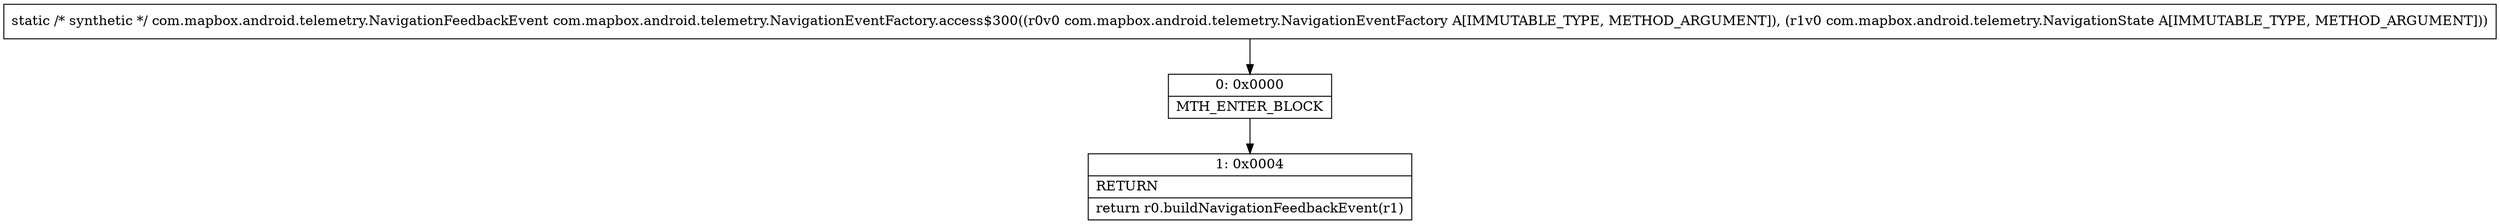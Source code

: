 digraph "CFG forcom.mapbox.android.telemetry.NavigationEventFactory.access$300(Lcom\/mapbox\/android\/telemetry\/NavigationEventFactory;Lcom\/mapbox\/android\/telemetry\/NavigationState;)Lcom\/mapbox\/android\/telemetry\/NavigationFeedbackEvent;" {
Node_0 [shape=record,label="{0\:\ 0x0000|MTH_ENTER_BLOCK\l}"];
Node_1 [shape=record,label="{1\:\ 0x0004|RETURN\l|return r0.buildNavigationFeedbackEvent(r1)\l}"];
MethodNode[shape=record,label="{static \/* synthetic *\/ com.mapbox.android.telemetry.NavigationFeedbackEvent com.mapbox.android.telemetry.NavigationEventFactory.access$300((r0v0 com.mapbox.android.telemetry.NavigationEventFactory A[IMMUTABLE_TYPE, METHOD_ARGUMENT]), (r1v0 com.mapbox.android.telemetry.NavigationState A[IMMUTABLE_TYPE, METHOD_ARGUMENT])) }"];
MethodNode -> Node_0;
Node_0 -> Node_1;
}

